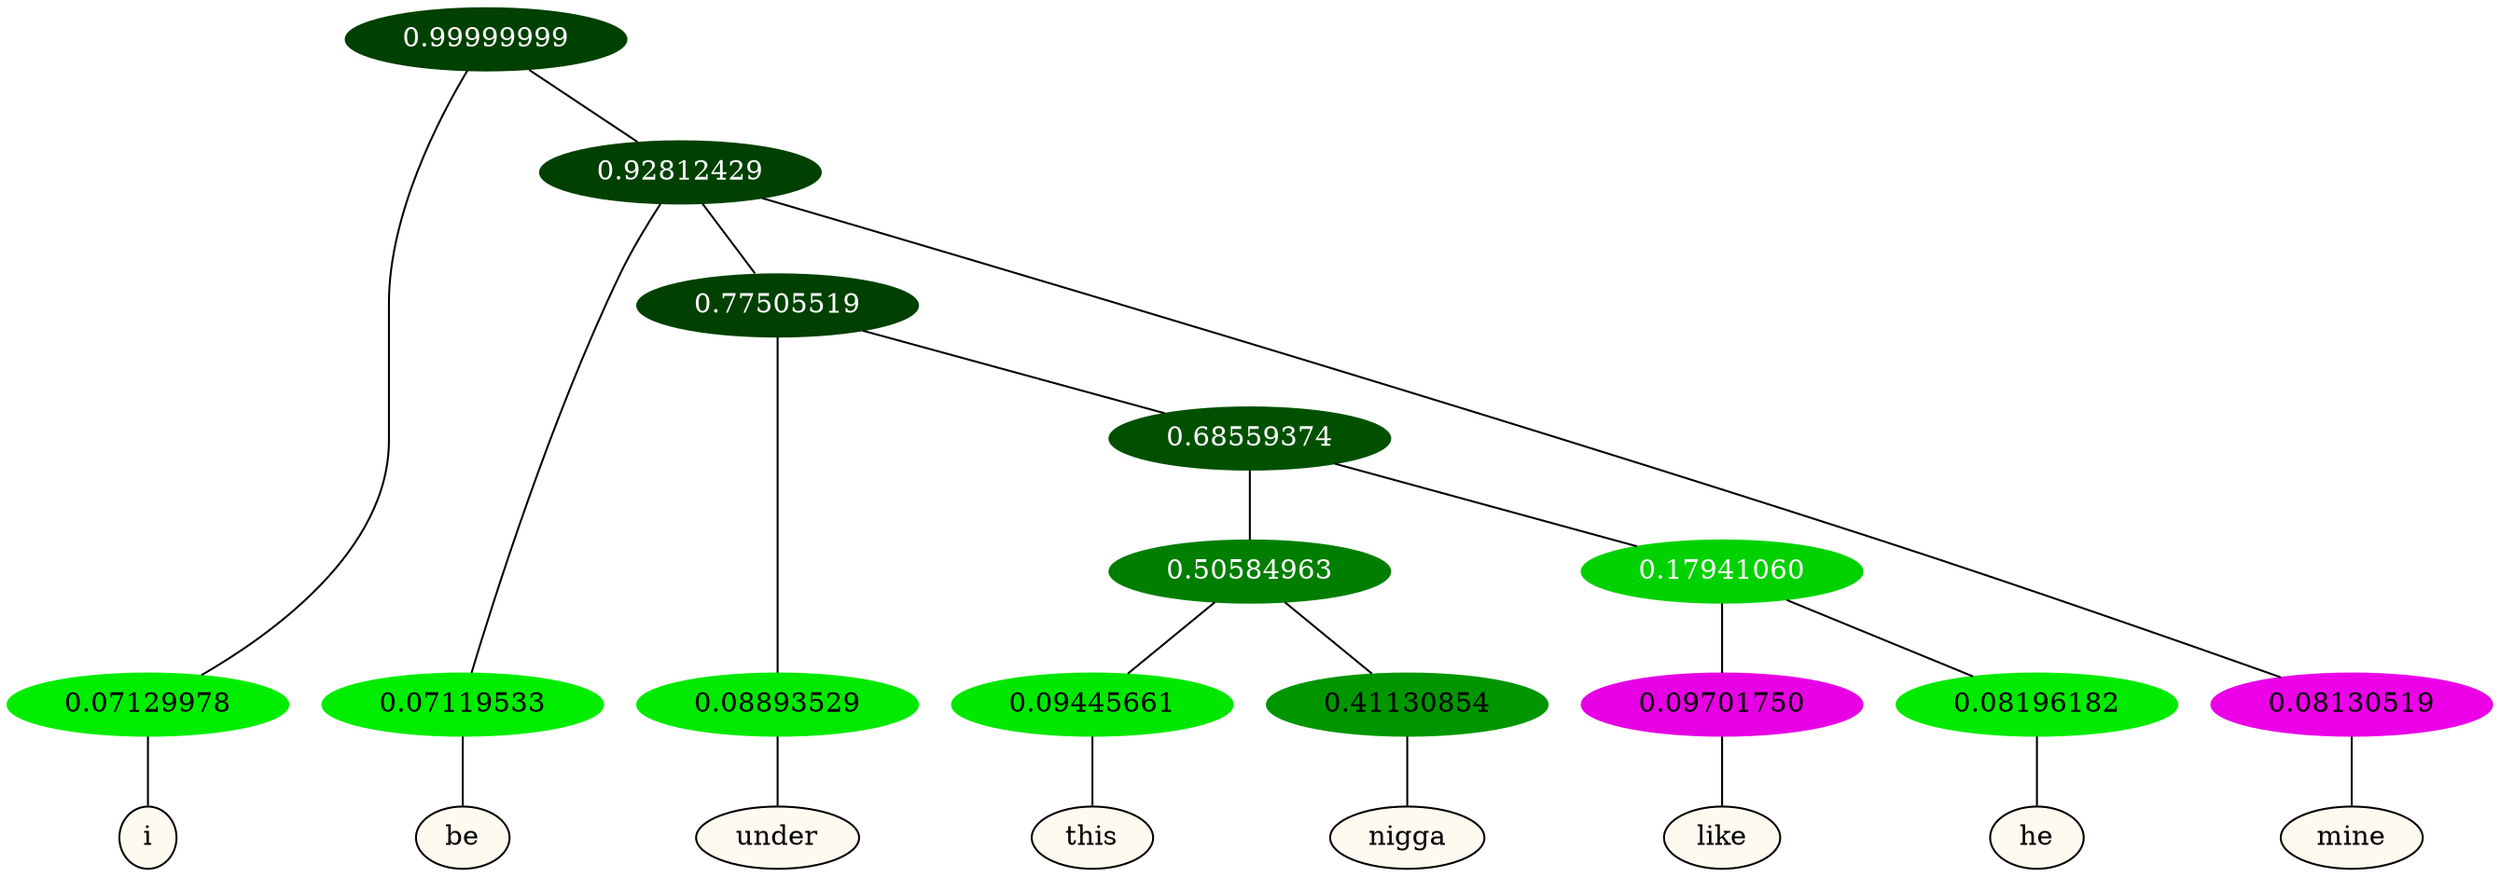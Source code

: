 graph {
	node [format=png height=0.15 nodesep=0.001 ordering=out overlap=prism overlap_scaling=0.01 ranksep=0.001 ratio=0.2 style=filled width=0.15]
	{
		rank=same
		a_w_1 [label=i color=black fillcolor=floralwhite style="filled,solid"]
		a_w_3 [label=be color=black fillcolor=floralwhite style="filled,solid"]
		a_w_6 [label=under color=black fillcolor=floralwhite style="filled,solid"]
		a_w_10 [label=this color=black fillcolor=floralwhite style="filled,solid"]
		a_w_11 [label=nigga color=black fillcolor=floralwhite style="filled,solid"]
		a_w_12 [label=like color=black fillcolor=floralwhite style="filled,solid"]
		a_w_13 [label=he color=black fillcolor=floralwhite style="filled,solid"]
		a_w_5 [label=mine color=black fillcolor=floralwhite style="filled,solid"]
	}
	a_n_1 -- a_w_1
	a_n_3 -- a_w_3
	a_n_6 -- a_w_6
	a_n_10 -- a_w_10
	a_n_11 -- a_w_11
	a_n_12 -- a_w_12
	a_n_13 -- a_w_13
	a_n_5 -- a_w_5
	{
		rank=same
		a_n_1 [label=0.07129978 color="0.334 1.000 0.929" fontcolor=black]
		a_n_3 [label=0.07119533 color="0.334 1.000 0.929" fontcolor=black]
		a_n_6 [label=0.08893529 color="0.334 1.000 0.911" fontcolor=black]
		a_n_10 [label=0.09445661 color="0.334 1.000 0.906" fontcolor=black]
		a_n_11 [label=0.41130854 color="0.334 1.000 0.589" fontcolor=black]
		a_n_12 [label=0.09701750 color="0.835 1.000 0.903" fontcolor=black]
		a_n_13 [label=0.08196182 color="0.334 1.000 0.918" fontcolor=black]
		a_n_5 [label=0.08130519 color="0.835 1.000 0.919" fontcolor=black]
	}
	a_n_0 [label=0.99999999 color="0.334 1.000 0.250" fontcolor=grey99]
	a_n_0 -- a_n_1
	a_n_2 [label=0.92812429 color="0.334 1.000 0.250" fontcolor=grey99]
	a_n_0 -- a_n_2
	a_n_2 -- a_n_3
	a_n_4 [label=0.77505519 color="0.334 1.000 0.250" fontcolor=grey99]
	a_n_2 -- a_n_4
	a_n_2 -- a_n_5
	a_n_4 -- a_n_6
	a_n_7 [label=0.68559374 color="0.334 1.000 0.314" fontcolor=grey99]
	a_n_4 -- a_n_7
	a_n_8 [label=0.50584963 color="0.334 1.000 0.494" fontcolor=grey99]
	a_n_7 -- a_n_8
	a_n_9 [label=0.17941060 color="0.334 1.000 0.821" fontcolor=grey99]
	a_n_7 -- a_n_9
	a_n_8 -- a_n_10
	a_n_8 -- a_n_11
	a_n_9 -- a_n_12
	a_n_9 -- a_n_13
}
